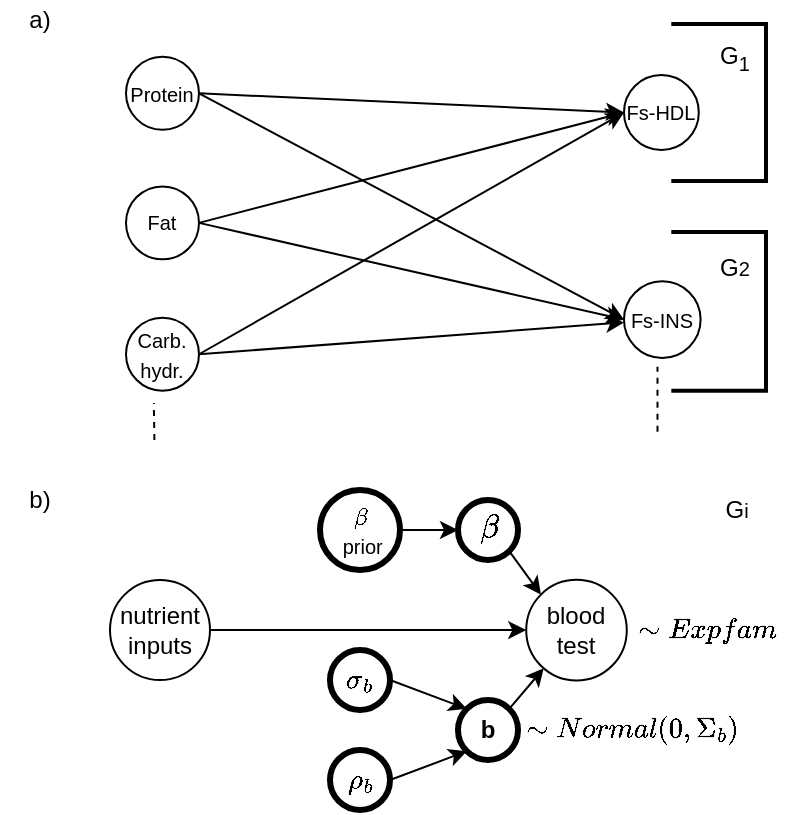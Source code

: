 <mxfile version="12.2.2" type="github" pages="1">
  <diagram id="7a_LKrpDPJ6G2shwxeh9" name="Page-1">
    <mxGraphModel dx="1408" dy="701" grid="1" gridSize="10" guides="1" tooltips="1" connect="1" arrows="1" fold="1" page="1" pageScale="1" pageWidth="827" pageHeight="1169" math="1" shadow="0">
      <root>
        <mxCell id="0"/>
        <mxCell id="1" parent="0"/>
        <mxCell id="h_WBOZpWK-lj_75BS1v8-17" value="a)" style="text;html=1;strokeColor=none;fillColor=none;align=center;verticalAlign=middle;whiteSpace=wrap;rounded=0;" parent="1" vertex="1">
          <mxGeometry x="7" y="40" width="40" height="20" as="geometry"/>
        </mxCell>
        <mxCell id="h_WBOZpWK-lj_75BS1v8-18" value="b)" style="text;html=1;strokeColor=none;fillColor=none;align=center;verticalAlign=middle;whiteSpace=wrap;rounded=0;" parent="1" vertex="1">
          <mxGeometry x="7" y="280" width="40" height="20" as="geometry"/>
        </mxCell>
        <mxCell id="Gfi1zAHt-QJwz05imeJw-67" value="" style="group" vertex="1" connectable="0" parent="1">
          <mxGeometry x="62" y="285" width="348" height="160" as="geometry"/>
        </mxCell>
        <mxCell id="h_WBOZpWK-lj_75BS1v8-19" value="blood test" style="ellipse;whiteSpace=wrap;html=1;aspect=fixed;" parent="Gfi1zAHt-QJwz05imeJw-67" vertex="1">
          <mxGeometry x="208.109" y="44.929" width="50.286" height="50.286" as="geometry"/>
        </mxCell>
        <mxCell id="Gfi1zAHt-QJwz05imeJw-34" value="" style="edgeStyle=orthogonalEdgeStyle;rounded=0;orthogonalLoop=1;jettySize=auto;html=1;" edge="1" parent="Gfi1zAHt-QJwz05imeJw-67" source="h_WBOZpWK-lj_75BS1v8-20" target="h_WBOZpWK-lj_75BS1v8-19">
          <mxGeometry relative="1" as="geometry">
            <mxPoint x="158" y="70" as="targetPoint"/>
          </mxGeometry>
        </mxCell>
        <mxCell id="h_WBOZpWK-lj_75BS1v8-20" value="nutrient inputs" style="ellipse;whiteSpace=wrap;html=1;aspect=fixed;" parent="Gfi1zAHt-QJwz05imeJw-67" vertex="1">
          <mxGeometry y="45" width="50" height="50" as="geometry"/>
        </mxCell>
        <mxCell id="h_WBOZpWK-lj_75BS1v8-21" value="&lt;b&gt;b&lt;/b&gt;" style="ellipse;whiteSpace=wrap;html=1;aspect=fixed;strokeWidth=3;" parent="Gfi1zAHt-QJwz05imeJw-67" vertex="1">
          <mxGeometry x="174" y="105" width="30" height="30" as="geometry"/>
        </mxCell>
        <mxCell id="h_WBOZpWK-lj_75BS1v8-22" value="" style="endArrow=classic;html=1;exitX=1;exitY=0;exitDx=0;exitDy=0;" parent="Gfi1zAHt-QJwz05imeJw-67" source="h_WBOZpWK-lj_75BS1v8-21" target="h_WBOZpWK-lj_75BS1v8-19" edge="1">
          <mxGeometry width="50" height="50" relative="1" as="geometry">
            <mxPoint x="145" y="145" as="sourcePoint"/>
            <mxPoint x="195" y="95" as="targetPoint"/>
          </mxGeometry>
        </mxCell>
        <mxCell id="Gfi1zAHt-QJwz05imeJw-18" value="" style="endArrow=classic;html=1;entryX=0;entryY=0;entryDx=0;entryDy=0;exitX=1;exitY=1;exitDx=0;exitDy=0;" edge="1" parent="Gfi1zAHt-QJwz05imeJw-67" source="Gfi1zAHt-QJwz05imeJw-15" target="h_WBOZpWK-lj_75BS1v8-19">
          <mxGeometry width="50" height="50" relative="1" as="geometry">
            <mxPoint x="172" y="39" as="sourcePoint"/>
            <mxPoint x="208" y="65" as="targetPoint"/>
          </mxGeometry>
        </mxCell>
        <mxCell id="Gfi1zAHt-QJwz05imeJw-19" value="\(\sim Normal(0,\Sigma_b)&lt;br&gt;\)" style="text;html=1;resizable=0;autosize=1;align=center;verticalAlign=middle;points=[];fillColor=none;strokeColor=none;rounded=0;" vertex="1" parent="Gfi1zAHt-QJwz05imeJw-67">
          <mxGeometry x="181" y="105" width="160" height="30" as="geometry"/>
        </mxCell>
        <mxCell id="Gfi1zAHt-QJwz05imeJw-22" value="&lt;font style=&quot;font-size: 10px&quot;&gt;\(\beta\)&lt;br&gt;&amp;nbsp;prior&lt;/font&gt;" style="ellipse;whiteSpace=wrap;html=1;aspect=fixed;strokeWidth=3;" vertex="1" parent="Gfi1zAHt-QJwz05imeJw-67">
          <mxGeometry x="105" width="40" height="40" as="geometry"/>
        </mxCell>
        <mxCell id="Gfi1zAHt-QJwz05imeJw-23" value="" style="endArrow=classic;html=1;exitX=1;exitY=0.5;exitDx=0;exitDy=0;entryX=0;entryY=0.5;entryDx=0;entryDy=0;" edge="1" parent="Gfi1zAHt-QJwz05imeJw-67" source="Gfi1zAHt-QJwz05imeJw-22" target="Gfi1zAHt-QJwz05imeJw-15">
          <mxGeometry width="50" height="50" relative="1" as="geometry">
            <mxPoint x="182.142" y="49.142" as="sourcePoint"/>
            <mxPoint x="107" y="45" as="targetPoint"/>
          </mxGeometry>
        </mxCell>
        <mxCell id="Gfi1zAHt-QJwz05imeJw-29" value="" style="group" vertex="1" connectable="0" parent="Gfi1zAHt-QJwz05imeJw-67">
          <mxGeometry x="144" y="5" width="90" height="30" as="geometry"/>
        </mxCell>
        <mxCell id="Gfi1zAHt-QJwz05imeJw-15" value="" style="ellipse;whiteSpace=wrap;html=1;aspect=fixed;strokeWidth=3;" vertex="1" parent="Gfi1zAHt-QJwz05imeJw-29">
          <mxGeometry x="30" width="30" height="30" as="geometry"/>
        </mxCell>
        <mxCell id="Gfi1zAHt-QJwz05imeJw-17" value="&lt;span style=&quot;font-family: &amp;quot;courier new&amp;quot; , &amp;quot;courier&amp;quot; , monospace ; font-size: 14px ; text-align: left ; white-space: normal ; background-color: rgb(255 , 255 , 255)&quot;&gt;\(\beta\)&lt;/span&gt;" style="text;html=1;resizable=0;autosize=1;align=center;verticalAlign=middle;points=[];fillColor=none;strokeColor=none;rounded=0;fontStyle=1" vertex="1" parent="Gfi1zAHt-QJwz05imeJw-29">
          <mxGeometry y="5" width="90" height="20" as="geometry"/>
        </mxCell>
        <mxCell id="Gfi1zAHt-QJwz05imeJw-30" value="\(\sim Expfam\)" style="text;html=1;resizable=0;autosize=1;align=center;verticalAlign=middle;points=[];fillColor=none;strokeColor=none;rounded=0;" vertex="1" parent="Gfi1zAHt-QJwz05imeJw-67">
          <mxGeometry x="248" y="60" width="100" height="20" as="geometry"/>
        </mxCell>
        <mxCell id="Gfi1zAHt-QJwz05imeJw-41" value="&lt;b&gt;\(\sigma_b\)&lt;/b&gt;" style="ellipse;whiteSpace=wrap;html=1;aspect=fixed;strokeWidth=3;" vertex="1" parent="Gfi1zAHt-QJwz05imeJw-67">
          <mxGeometry x="110" y="80" width="30" height="30" as="geometry"/>
        </mxCell>
        <mxCell id="Gfi1zAHt-QJwz05imeJw-57" value="&lt;b&gt;\(\rho_b\)&lt;/b&gt;" style="ellipse;whiteSpace=wrap;html=1;aspect=fixed;strokeWidth=3;" vertex="1" parent="Gfi1zAHt-QJwz05imeJw-67">
          <mxGeometry x="110" y="130" width="30" height="30" as="geometry"/>
        </mxCell>
        <mxCell id="Gfi1zAHt-QJwz05imeJw-65" value="" style="endArrow=classic;html=1;exitX=1;exitY=0.5;exitDx=0;exitDy=0;entryX=0;entryY=0;entryDx=0;entryDy=0;" edge="1" parent="Gfi1zAHt-QJwz05imeJw-67" source="Gfi1zAHt-QJwz05imeJw-41" target="h_WBOZpWK-lj_75BS1v8-21">
          <mxGeometry width="50" height="50" relative="1" as="geometry">
            <mxPoint x="209.607" y="119.393" as="sourcePoint"/>
            <mxPoint x="227.056" y="99.303" as="targetPoint"/>
          </mxGeometry>
        </mxCell>
        <mxCell id="Gfi1zAHt-QJwz05imeJw-66" value="" style="endArrow=classic;html=1;exitX=1;exitY=0.5;exitDx=0;exitDy=0;entryX=0;entryY=1;entryDx=0;entryDy=0;" edge="1" parent="Gfi1zAHt-QJwz05imeJw-67" source="Gfi1zAHt-QJwz05imeJw-57" target="h_WBOZpWK-lj_75BS1v8-21">
          <mxGeometry width="50" height="50" relative="1" as="geometry">
            <mxPoint x="219.607" y="129.393" as="sourcePoint"/>
            <mxPoint x="237.056" y="109.303" as="targetPoint"/>
          </mxGeometry>
        </mxCell>
        <mxCell id="Gfi1zAHt-QJwz05imeJw-70" value="G&lt;span style=&quot;font-size: 10px&quot;&gt;i&lt;/span&gt;" style="text;html=1;resizable=0;autosize=1;align=center;verticalAlign=middle;points=[];fillColor=none;strokeColor=none;rounded=0;" vertex="1" parent="Gfi1zAHt-QJwz05imeJw-67">
          <mxGeometry x="297.757" y="0.211" width="30" height="20" as="geometry"/>
        </mxCell>
        <mxCell id="Gfi1zAHt-QJwz05imeJw-39" value="" style="group" vertex="1" connectable="0" parent="1">
          <mxGeometry x="70" y="52" width="320" height="208" as="geometry"/>
        </mxCell>
        <mxCell id="h_WBOZpWK-lj_75BS1v8-1" value="&lt;font style=&quot;font-size: 10px&quot;&gt;Protein&lt;/font&gt;" style="ellipse;whiteSpace=wrap;html=1;aspect=fixed;" parent="Gfi1zAHt-QJwz05imeJw-39" vertex="1">
          <mxGeometry y="16.421" width="36.491" height="36.491" as="geometry"/>
        </mxCell>
        <mxCell id="h_WBOZpWK-lj_75BS1v8-2" value="&lt;font style=&quot;font-size: 10px&quot;&gt;Fs-HDL&lt;/font&gt;" style="ellipse;whiteSpace=wrap;html=1;aspect=fixed;" parent="Gfi1zAHt-QJwz05imeJw-39" vertex="1">
          <mxGeometry x="248.994" y="25.544" width="37.404" height="37.404" as="geometry"/>
        </mxCell>
        <mxCell id="h_WBOZpWK-lj_75BS1v8-3" value="&lt;font style=&quot;font-size: 10px&quot;&gt;Fat&lt;/font&gt;" style="ellipse;whiteSpace=wrap;html=1;aspect=fixed;" parent="Gfi1zAHt-QJwz05imeJw-39" vertex="1">
          <mxGeometry y="81.193" width="36.491" height="36.491" as="geometry"/>
        </mxCell>
        <mxCell id="h_WBOZpWK-lj_75BS1v8-4" value="&lt;font style=&quot;font-size: 10px&quot;&gt;Carb. hydr.&lt;/font&gt;" style="ellipse;whiteSpace=wrap;html=1;aspect=fixed;" parent="Gfi1zAHt-QJwz05imeJw-39" vertex="1">
          <mxGeometry y="146.877" width="36.491" height="36.491" as="geometry"/>
        </mxCell>
        <mxCell id="h_WBOZpWK-lj_75BS1v8-5" value="&lt;font style=&quot;font-size: 10px&quot;&gt;Fs-INS&lt;/font&gt;" style="ellipse;whiteSpace=wrap;html=1;aspect=fixed;" parent="Gfi1zAHt-QJwz05imeJw-39" vertex="1">
          <mxGeometry x="248.994" y="128.632" width="38.316" height="38.316" as="geometry"/>
        </mxCell>
        <mxCell id="h_WBOZpWK-lj_75BS1v8-6" value="" style="endArrow=classic;html=1;entryX=0;entryY=0.5;entryDx=0;entryDy=0;exitX=1;exitY=0.5;exitDx=0;exitDy=0;" parent="Gfi1zAHt-QJwz05imeJw-39" source="h_WBOZpWK-lj_75BS1v8-1" target="h_WBOZpWK-lj_75BS1v8-2" edge="1">
          <mxGeometry width="50" height="50" relative="1" as="geometry">
            <mxPoint x="-9.467" y="235.368" as="sourcePoint"/>
            <mxPoint x="24.492" y="202.787" as="targetPoint"/>
          </mxGeometry>
        </mxCell>
        <mxCell id="h_WBOZpWK-lj_75BS1v8-7" value="" style="endArrow=classic;html=1;entryX=0;entryY=0.5;entryDx=0;entryDy=0;exitX=1;exitY=0.5;exitDx=0;exitDy=0;" parent="Gfi1zAHt-QJwz05imeJw-39" source="h_WBOZpWK-lj_75BS1v8-3" target="h_WBOZpWK-lj_75BS1v8-2" edge="1">
          <mxGeometry width="50" height="50" relative="1" as="geometry">
            <mxPoint x="112.786" y="124.591" as="sourcePoint"/>
            <mxPoint x="146.746" y="92.01" as="targetPoint"/>
          </mxGeometry>
        </mxCell>
        <mxCell id="h_WBOZpWK-lj_75BS1v8-8" value="" style="endArrow=classic;html=1;exitX=1;exitY=0.5;exitDx=0;exitDy=0;" parent="Gfi1zAHt-QJwz05imeJw-39" source="h_WBOZpWK-lj_75BS1v8-4" target="h_WBOZpWK-lj_75BS1v8-5" edge="1">
          <mxGeometry width="50" height="50" relative="1" as="geometry">
            <mxPoint x="105.994" y="150.657" as="sourcePoint"/>
            <mxPoint x="139.954" y="118.075" as="targetPoint"/>
          </mxGeometry>
        </mxCell>
        <mxCell id="h_WBOZpWK-lj_75BS1v8-9" value="" style="endArrow=none;dashed=1;html=1;" parent="Gfi1zAHt-QJwz05imeJw-39" edge="1">
          <mxGeometry width="50" height="50" relative="1" as="geometry">
            <mxPoint x="14.201" y="208" as="sourcePoint"/>
            <mxPoint x="13.913" y="189.559" as="targetPoint"/>
          </mxGeometry>
        </mxCell>
        <mxCell id="h_WBOZpWK-lj_75BS1v8-11" value="" style="endArrow=classic;html=1;exitX=1;exitY=0.5;exitDx=0;exitDy=0;entryX=0;entryY=0.5;entryDx=0;entryDy=0;" parent="Gfi1zAHt-QJwz05imeJw-39" source="h_WBOZpWK-lj_75BS1v8-4" target="h_WBOZpWK-lj_75BS1v8-2" edge="1">
          <mxGeometry width="50" height="50" relative="1" as="geometry">
            <mxPoint x="44.868" y="163.689" as="sourcePoint"/>
            <mxPoint x="248.624" y="59.429" as="targetPoint"/>
          </mxGeometry>
        </mxCell>
        <mxCell id="h_WBOZpWK-lj_75BS1v8-12" value="" style="endArrow=classic;html=1;exitX=1;exitY=0.5;exitDx=0;exitDy=0;entryX=0;entryY=0.5;entryDx=0;entryDy=0;" parent="Gfi1zAHt-QJwz05imeJw-39" source="h_WBOZpWK-lj_75BS1v8-3" edge="1" target="h_WBOZpWK-lj_75BS1v8-5">
          <mxGeometry width="50" height="50" relative="1" as="geometry">
            <mxPoint x="44.868" y="98.526" as="sourcePoint"/>
            <mxPoint x="248.624" y="144.14" as="targetPoint"/>
          </mxGeometry>
        </mxCell>
        <mxCell id="h_WBOZpWK-lj_75BS1v8-13" value="" style="endArrow=classic;html=1;exitX=1;exitY=0.5;exitDx=0;exitDy=0;entryX=0;entryY=0.5;entryDx=0;entryDy=0;" parent="Gfi1zAHt-QJwz05imeJw-39" source="h_WBOZpWK-lj_75BS1v8-1" edge="1" target="h_WBOZpWK-lj_75BS1v8-5">
          <mxGeometry width="50" height="50" relative="1" as="geometry">
            <mxPoint x="-77.386" y="92.01" as="sourcePoint"/>
            <mxPoint x="248.624" y="144.14" as="targetPoint"/>
          </mxGeometry>
        </mxCell>
        <mxCell id="Gfi1zAHt-QJwz05imeJw-1" value="" style="strokeWidth=2;html=1;shape=mxgraph.flowchart.annotation_1;align=left;pointerEvents=1;rotation=180;" vertex="1" parent="Gfi1zAHt-QJwz05imeJw-39">
          <mxGeometry x="272.663" width="47.337" height="78.456" as="geometry"/>
        </mxCell>
        <mxCell id="Gfi1zAHt-QJwz05imeJw-3" value="" style="strokeWidth=2;html=1;shape=mxgraph.flowchart.annotation_1;align=left;pointerEvents=1;rotation=180;" vertex="1" parent="Gfi1zAHt-QJwz05imeJw-39">
          <mxGeometry x="272.663" y="104" width="47.337" height="79.368" as="geometry"/>
        </mxCell>
        <mxCell id="Gfi1zAHt-QJwz05imeJw-10" value="" style="endArrow=none;dashed=1;html=1;" edge="1" parent="Gfi1zAHt-QJwz05imeJw-39">
          <mxGeometry width="50" height="50" relative="1" as="geometry">
            <mxPoint x="265.747" y="203.895" as="sourcePoint"/>
            <mxPoint x="265.747" y="171.313" as="targetPoint"/>
          </mxGeometry>
        </mxCell>
        <mxCell id="Gfi1zAHt-QJwz05imeJw-2" value="G&lt;sub&gt;1&lt;/sub&gt;" style="text;html=1;resizable=0;autosize=1;align=center;verticalAlign=middle;points=[];fillColor=none;strokeColor=none;rounded=0;" vertex="1" parent="Gfi1zAHt-QJwz05imeJw-39">
          <mxGeometry x="288.757" y="7.298" width="30" height="20" as="geometry"/>
        </mxCell>
        <mxCell id="Gfi1zAHt-QJwz05imeJw-4" value="G&lt;span style=&quot;font-size: 10px&quot;&gt;2&lt;/span&gt;" style="text;html=1;resizable=0;autosize=1;align=center;verticalAlign=middle;points=[];fillColor=none;strokeColor=none;rounded=0;" vertex="1" parent="Gfi1zAHt-QJwz05imeJw-39">
          <mxGeometry x="288.757" y="112.211" width="30" height="20" as="geometry"/>
        </mxCell>
      </root>
    </mxGraphModel>
  </diagram>
</mxfile>
